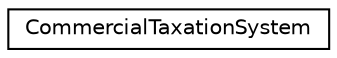 digraph "Graphical Class Hierarchy"
{
 // LATEX_PDF_SIZE
  edge [fontname="Helvetica",fontsize="10",labelfontname="Helvetica",labelfontsize="10"];
  node [fontname="Helvetica",fontsize="10",shape=record];
  rankdir="LR";
  Node0 [label="CommercialTaxationSystem",height=0.2,width=0.4,color="black", fillcolor="white", style="filled",URL="$classCommercialTaxationSystem.html",tooltip="Represents the commercial taxation system that collects business tax and sales tax from commercial en..."];
}
